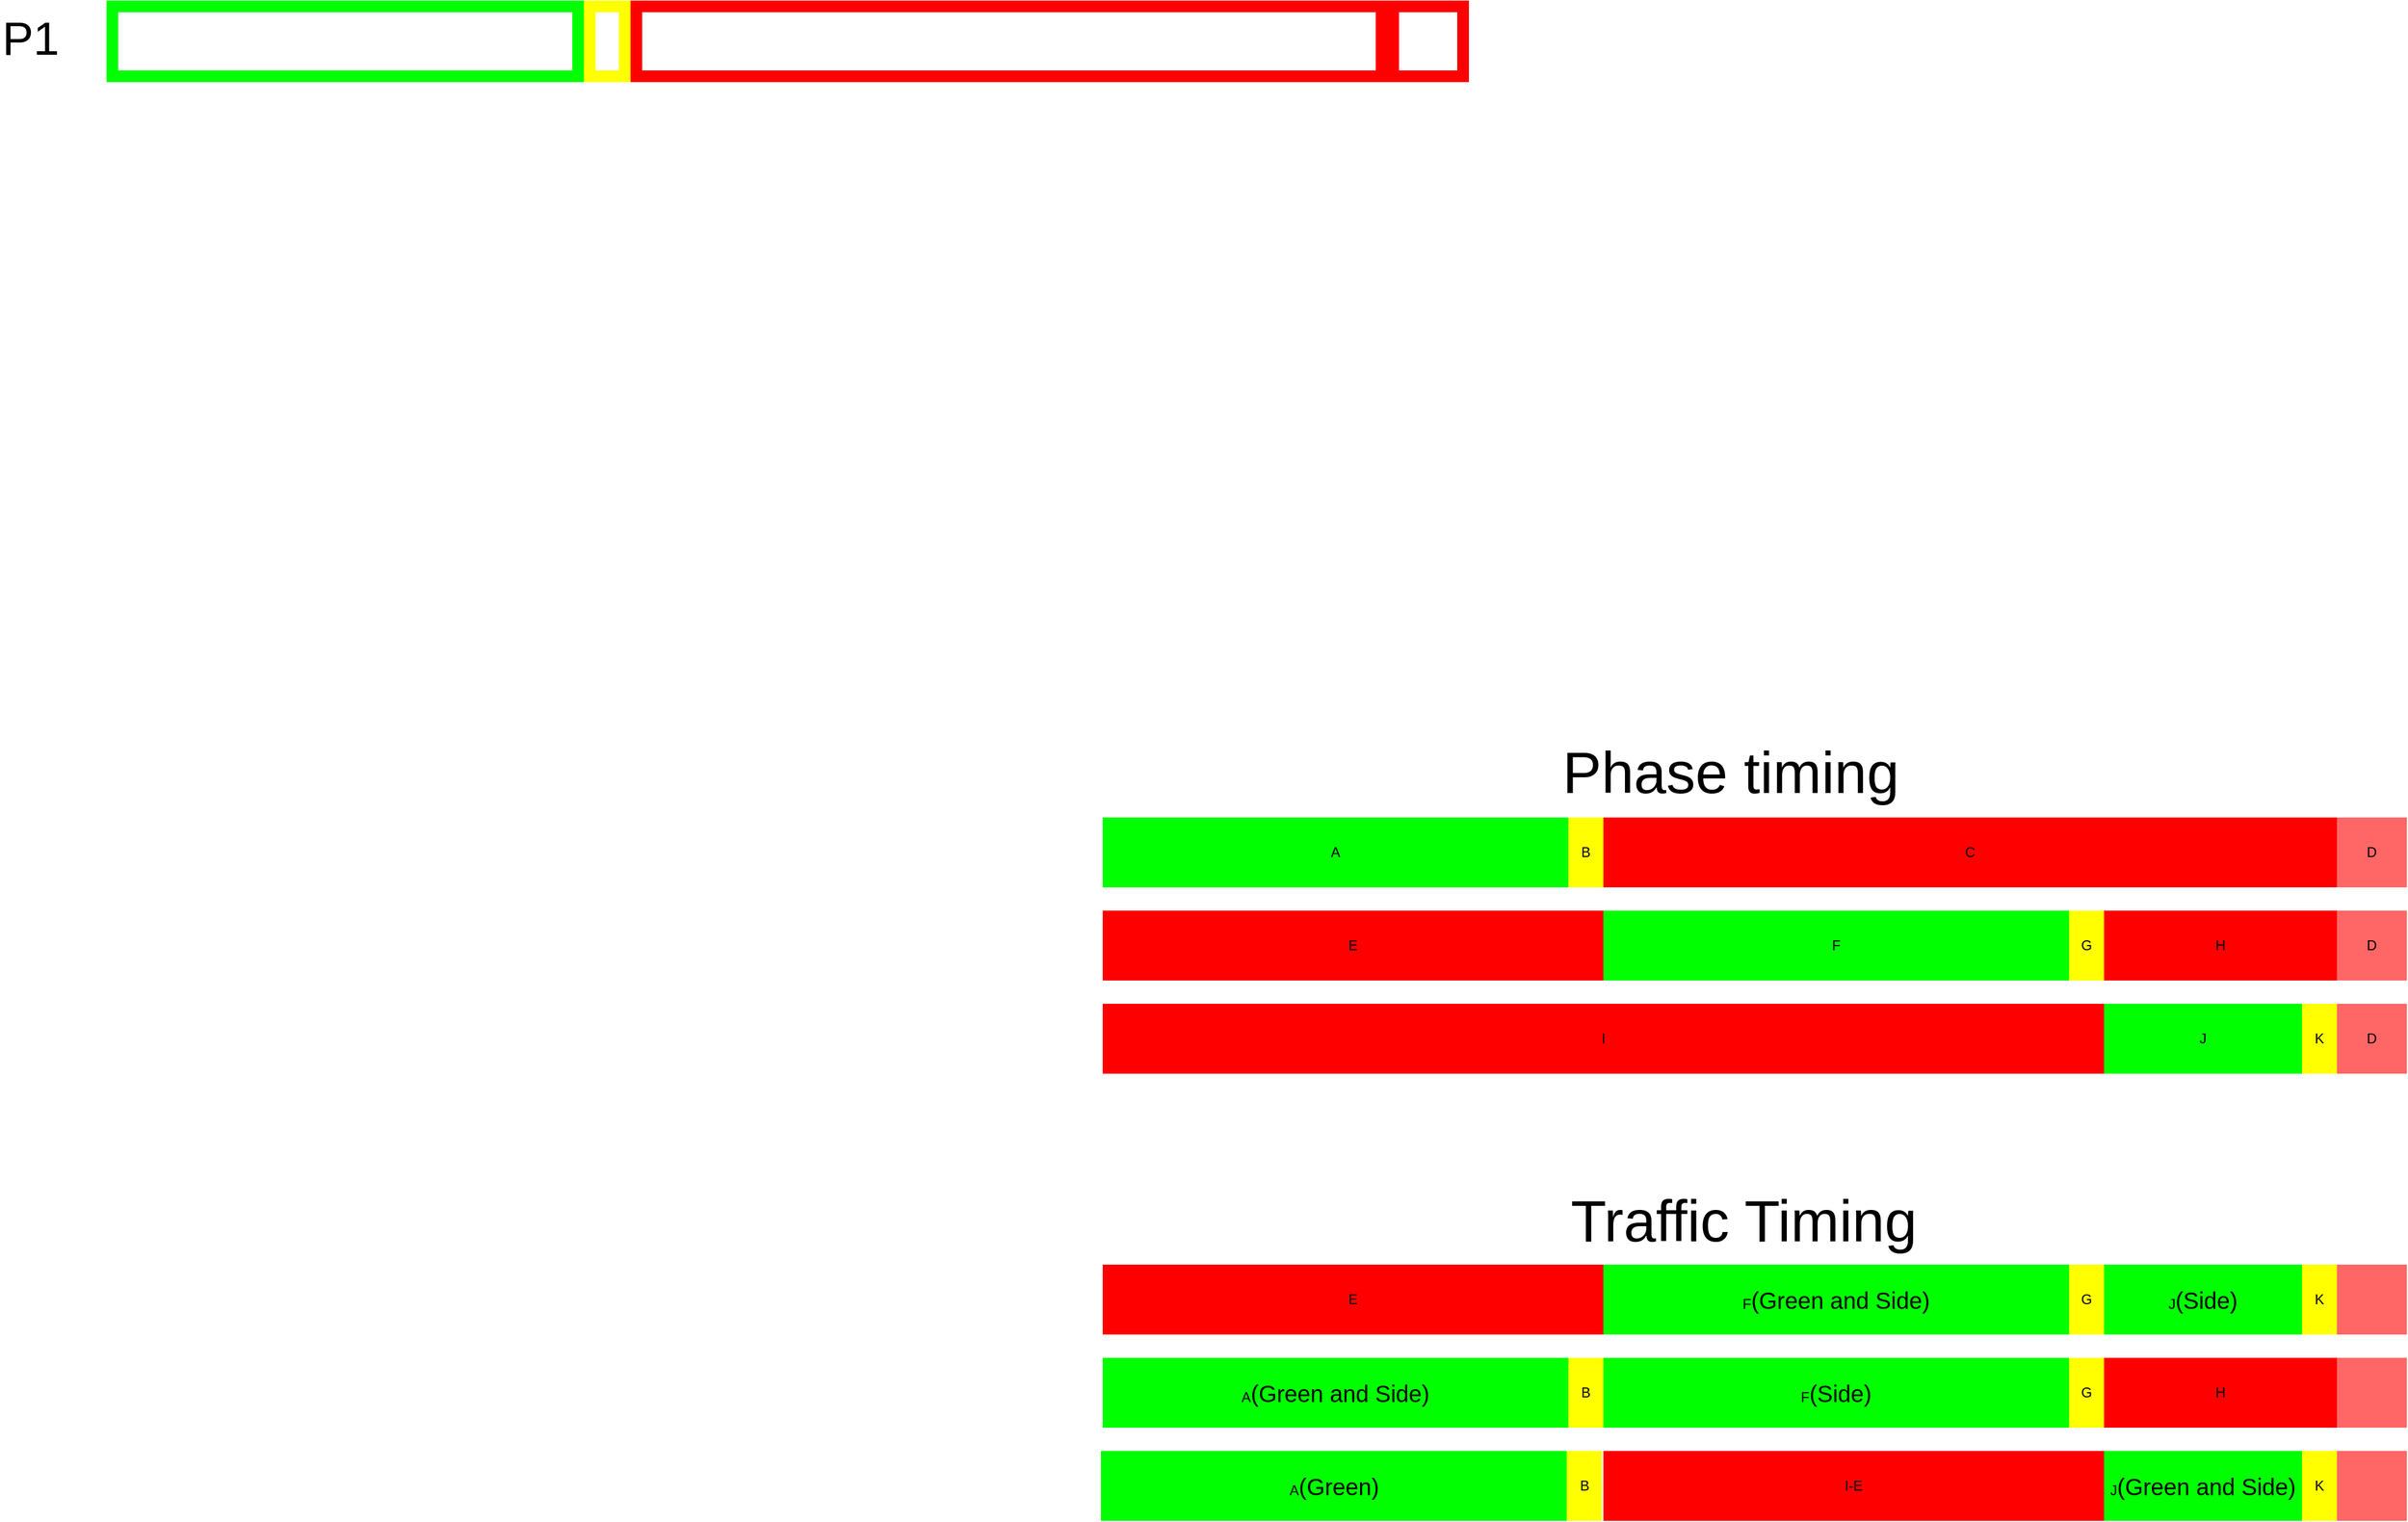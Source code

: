<mxfile version="11.1.2" type="github"><diagram id="0w2dL9vj3uTp30e920qt" name="Page-1"><mxGraphModel dx="5703" dy="4033" grid="1" gridSize="10" guides="1" tooltips="1" connect="1" arrows="1" fold="1" page="1" pageScale="1" pageWidth="850" pageHeight="1100" math="0" shadow="0"><root><mxCell id="0"/><mxCell id="1" parent="0"/><mxCell id="G0FarbOGDAQVH8VWwanJ-4" value="A" style="rounded=0;whiteSpace=wrap;html=1;shadow=0;strokeColor=none;fillColor=#00FF00;strokeWidth=10;" parent="1" vertex="1"><mxGeometry x="-2550" y="-1504" width="400" height="60" as="geometry"/></mxCell><mxCell id="G0FarbOGDAQVH8VWwanJ-5" value="B" style="rounded=0;whiteSpace=wrap;html=1;shadow=0;strokeColor=none;fillColor=#FFFF00;strokeWidth=10;" parent="1" vertex="1"><mxGeometry x="-2150" y="-1504" width="30" height="60" as="geometry"/></mxCell><mxCell id="G0FarbOGDAQVH8VWwanJ-6" value="C" style="rounded=0;whiteSpace=wrap;html=1;shadow=0;strokeColor=none;fillColor=#FF0000;strokeWidth=10;" parent="1" vertex="1"><mxGeometry x="-2120" y="-1504" width="630" height="60" as="geometry"/></mxCell><mxCell id="G0FarbOGDAQVH8VWwanJ-8" value="D" style="rounded=0;whiteSpace=wrap;html=1;shadow=0;strokeColor=none;fillColor=#FF6666;strokeWidth=10;direction=south;" parent="1" vertex="1"><mxGeometry x="-1490" y="-1504" width="60" height="60" as="geometry"/></mxCell><mxCell id="G0FarbOGDAQVH8VWwanJ-11" value="E" style="rounded=0;whiteSpace=wrap;html=1;shadow=0;strokeColor=none;fillColor=#FF0000;strokeWidth=10;" parent="1" vertex="1"><mxGeometry x="-2550" y="-1424" width="430" height="60" as="geometry"/></mxCell><mxCell id="G0FarbOGDAQVH8VWwanJ-12" value="F" style="rounded=0;whiteSpace=wrap;html=1;shadow=0;strokeColor=none;fillColor=#00FF00;strokeWidth=10;" parent="1" vertex="1"><mxGeometry x="-2120" y="-1424" width="400" height="60" as="geometry"/></mxCell><mxCell id="G0FarbOGDAQVH8VWwanJ-13" value="G" style="rounded=0;whiteSpace=wrap;html=1;shadow=0;strokeColor=none;fillColor=#FFFF00;strokeWidth=10;" parent="1" vertex="1"><mxGeometry x="-1720" y="-1424" width="30" height="60" as="geometry"/></mxCell><mxCell id="G0FarbOGDAQVH8VWwanJ-14" value="D" style="rounded=0;whiteSpace=wrap;html=1;shadow=0;strokeColor=none;fillColor=#FF6666;strokeWidth=10;" parent="1" vertex="1"><mxGeometry x="-1490" y="-1424" width="60" height="60" as="geometry"/></mxCell><mxCell id="G0FarbOGDAQVH8VWwanJ-16" value="I" style="rounded=0;whiteSpace=wrap;html=1;shadow=0;strokeColor=none;fillColor=#FF0000;strokeWidth=10;" parent="1" vertex="1"><mxGeometry x="-2550" y="-1344" width="860" height="60" as="geometry"/></mxCell><mxCell id="G0FarbOGDAQVH8VWwanJ-17" value="J" style="rounded=0;whiteSpace=wrap;html=1;shadow=0;strokeColor=none;fillColor=#00FF00;strokeWidth=10;" parent="1" vertex="1"><mxGeometry x="-1690" y="-1344" width="170" height="60" as="geometry"/></mxCell><mxCell id="G0FarbOGDAQVH8VWwanJ-19" value="K" style="rounded=0;whiteSpace=wrap;html=1;shadow=0;strokeColor=none;fillColor=#FFFF00;strokeWidth=10;" parent="1" vertex="1"><mxGeometry x="-1520" y="-1344" width="30" height="60" as="geometry"/></mxCell><mxCell id="G0FarbOGDAQVH8VWwanJ-20" value="D" style="rounded=0;whiteSpace=wrap;html=1;shadow=0;strokeColor=none;fillColor=#FF6666;strokeWidth=10;" parent="1" vertex="1"><mxGeometry x="-1490" y="-1344" width="60" height="60" as="geometry"/></mxCell><mxCell id="AsPxZZA3I7jjCgH2tbaV-1" value="&lt;font style=&quot;font-size: 50px&quot;&gt;Phase timing&lt;/font&gt;" style="text;html=1;resizable=0;points=[];autosize=1;align=left;verticalAlign=top;spacingTop=-4;" parent="1" vertex="1"><mxGeometry x="-2157" y="-1575" width="300" height="30" as="geometry"/></mxCell><mxCell id="crBLaOhHeke4Jd5zosR6-1" value="" style="rounded=0;whiteSpace=wrap;html=1;shadow=0;strokeColor=#00FF00;fillColor=#ffffff;strokeWidth=10;" vertex="1" parent="1"><mxGeometry x="-3400.5" y="-2200.5" width="400" height="60" as="geometry"/></mxCell><mxCell id="crBLaOhHeke4Jd5zosR6-2" value="" style="rounded=0;whiteSpace=wrap;html=1;shadow=0;strokeColor=#FFFF00;fillColor=#ffffff;strokeWidth=10;" vertex="1" parent="1"><mxGeometry x="-2990.5" y="-2200.5" width="30" height="60" as="geometry"/></mxCell><mxCell id="crBLaOhHeke4Jd5zosR6-3" value="" style="rounded=0;whiteSpace=wrap;html=1;shadow=0;strokeColor=#FF0000;fillColor=#ffffff;strokeWidth=10;" vertex="1" parent="1"><mxGeometry x="-2950.5" y="-2200.5" width="640" height="60" as="geometry"/></mxCell><mxCell id="crBLaOhHeke4Jd5zosR6-4" value="" style="rounded=0;whiteSpace=wrap;html=1;shadow=0;strokeColor=#FF0000;fillColor=#ffffff;strokeWidth=10;" vertex="1" parent="1"><mxGeometry x="-2300.5" y="-2200.5" width="60" height="60" as="geometry"/></mxCell><mxCell id="crBLaOhHeke4Jd5zosR6-5" value="&lt;font style=&quot;font-size: 40px&quot;&gt;P1&lt;/font&gt;" style="text;html=1;resizable=0;points=[];autosize=1;align=left;verticalAlign=top;spacingTop=-4;" vertex="1" parent="1"><mxGeometry x="-3497" y="-2200.5" width="60" height="30" as="geometry"/></mxCell><mxCell id="crBLaOhHeke4Jd5zosR6-30" value="&lt;font style=&quot;font-size: 50px&quot;&gt;Traffic Timing&lt;/font&gt;" style="text;html=1;resizable=0;points=[];autosize=1;align=left;verticalAlign=top;spacingTop=-4;" vertex="1" parent="1"><mxGeometry x="-2150" y="-1190" width="310" height="30" as="geometry"/></mxCell><mxCell id="crBLaOhHeke4Jd5zosR6-36" value="H" style="rounded=0;whiteSpace=wrap;html=1;shadow=0;strokeColor=none;fillColor=#FF0000;strokeWidth=10;" vertex="1" parent="1"><mxGeometry x="-1690" y="-1424" width="200" height="60" as="geometry"/></mxCell><mxCell id="crBLaOhHeke4Jd5zosR6-41" value="" style="rounded=0;whiteSpace=wrap;html=1;shadow=0;strokeColor=none;fillColor=#FF6666;strokeWidth=10;direction=south;" vertex="1" parent="1"><mxGeometry x="-1490" y="-1120" width="60" height="60" as="geometry"/></mxCell><mxCell id="crBLaOhHeke4Jd5zosR6-43" value="F&lt;font style=&quot;font-size: 20px&quot;&gt;(Side)&lt;/font&gt;" style="rounded=0;whiteSpace=wrap;html=1;shadow=0;strokeColor=none;fillColor=#00FF00;strokeWidth=10;" vertex="1" parent="1"><mxGeometry x="-2120" y="-1040" width="400" height="60" as="geometry"/></mxCell><mxCell id="crBLaOhHeke4Jd5zosR6-44" value="G" style="rounded=0;whiteSpace=wrap;html=1;shadow=0;strokeColor=none;fillColor=#FFFF00;strokeWidth=10;" vertex="1" parent="1"><mxGeometry x="-1720" y="-1040" width="30" height="60" as="geometry"/></mxCell><mxCell id="crBLaOhHeke4Jd5zosR6-45" value="" style="rounded=0;whiteSpace=wrap;html=1;shadow=0;strokeColor=none;fillColor=#FF6666;strokeWidth=10;" vertex="1" parent="1"><mxGeometry x="-1490" y="-1040" width="60" height="60" as="geometry"/></mxCell><mxCell id="crBLaOhHeke4Jd5zosR6-47" value="J&lt;font style=&quot;font-size: 20px&quot;&gt;(Green and Side)&lt;/font&gt;" style="rounded=0;whiteSpace=wrap;html=1;shadow=0;strokeColor=none;fillColor=#00FF00;strokeWidth=10;" vertex="1" parent="1"><mxGeometry x="-1690" y="-960" width="170" height="60" as="geometry"/></mxCell><mxCell id="crBLaOhHeke4Jd5zosR6-48" value="K" style="rounded=0;whiteSpace=wrap;html=1;shadow=0;strokeColor=none;fillColor=#FFFF00;strokeWidth=10;" vertex="1" parent="1"><mxGeometry x="-1520" y="-960" width="30" height="60" as="geometry"/></mxCell><mxCell id="crBLaOhHeke4Jd5zosR6-49" value="" style="rounded=0;whiteSpace=wrap;html=1;shadow=0;strokeColor=none;fillColor=#FF6666;strokeWidth=10;" vertex="1" parent="1"><mxGeometry x="-1490" y="-960" width="60" height="60" as="geometry"/></mxCell><mxCell id="crBLaOhHeke4Jd5zosR6-50" value="H" style="rounded=0;whiteSpace=wrap;html=1;shadow=0;strokeColor=none;fillColor=#FF0000;strokeWidth=10;" vertex="1" parent="1"><mxGeometry x="-1690" y="-1040" width="200" height="60" as="geometry"/></mxCell><mxCell id="crBLaOhHeke4Jd5zosR6-51" value="E" style="rounded=0;whiteSpace=wrap;html=1;shadow=0;strokeColor=none;fillColor=#FF0000;strokeWidth=10;" vertex="1" parent="1"><mxGeometry x="-2550" y="-1120" width="430" height="60" as="geometry"/></mxCell><mxCell id="crBLaOhHeke4Jd5zosR6-52" value="F&lt;font style=&quot;font-size: 20px&quot;&gt;(Green and Side)&lt;/font&gt;" style="rounded=0;whiteSpace=wrap;html=1;shadow=0;strokeColor=none;fillColor=#00FF00;strokeWidth=10;" vertex="1" parent="1"><mxGeometry x="-2120" y="-1120" width="400" height="60" as="geometry"/></mxCell><mxCell id="crBLaOhHeke4Jd5zosR6-53" value="G" style="rounded=0;whiteSpace=wrap;html=1;shadow=0;strokeColor=none;fillColor=#FFFF00;strokeWidth=10;" vertex="1" parent="1"><mxGeometry x="-1720" y="-1120" width="30" height="60" as="geometry"/></mxCell><mxCell id="crBLaOhHeke4Jd5zosR6-55" value="J&lt;font style=&quot;font-size: 20px&quot;&gt;(Side)&lt;/font&gt;" style="rounded=0;whiteSpace=wrap;html=1;shadow=0;strokeColor=none;fillColor=#00FF00;strokeWidth=10;" vertex="1" parent="1"><mxGeometry x="-1690" y="-1120" width="170" height="60" as="geometry"/></mxCell><mxCell id="crBLaOhHeke4Jd5zosR6-56" value="K" style="rounded=0;whiteSpace=wrap;html=1;shadow=0;strokeColor=none;fillColor=#FFFF00;strokeWidth=10;" vertex="1" parent="1"><mxGeometry x="-1520" y="-1120" width="30" height="60" as="geometry"/></mxCell><mxCell id="crBLaOhHeke4Jd5zosR6-57" value="A&lt;font style=&quot;font-size: 20px&quot;&gt;(Green and Side)&lt;/font&gt;" style="rounded=0;whiteSpace=wrap;html=1;shadow=0;strokeColor=none;fillColor=#00FF00;strokeWidth=10;" vertex="1" parent="1"><mxGeometry x="-2550" y="-1040" width="400" height="60" as="geometry"/></mxCell><mxCell id="crBLaOhHeke4Jd5zosR6-58" value="B" style="rounded=0;whiteSpace=wrap;html=1;shadow=0;strokeColor=none;fillColor=#FFFF00;strokeWidth=10;" vertex="1" parent="1"><mxGeometry x="-2150" y="-1040" width="30" height="60" as="geometry"/></mxCell><mxCell id="crBLaOhHeke4Jd5zosR6-59" value="A&lt;font style=&quot;font-size: 20px&quot;&gt;(Green)&lt;/font&gt;" style="rounded=0;whiteSpace=wrap;html=1;shadow=0;strokeColor=none;fillColor=#00FF00;strokeWidth=10;" vertex="1" parent="1"><mxGeometry x="-2551.5" y="-960" width="400" height="60" as="geometry"/></mxCell><mxCell id="crBLaOhHeke4Jd5zosR6-60" value="B" style="rounded=0;whiteSpace=wrap;html=1;shadow=0;strokeColor=none;fillColor=#FFFF00;strokeWidth=10;" vertex="1" parent="1"><mxGeometry x="-2151.5" y="-960" width="30" height="60" as="geometry"/></mxCell><mxCell id="crBLaOhHeke4Jd5zosR6-61" value="I-E" style="rounded=0;whiteSpace=wrap;html=1;shadow=0;strokeColor=none;fillColor=#FF0000;strokeWidth=10;" vertex="1" parent="1"><mxGeometry x="-2120" y="-960" width="430" height="60" as="geometry"/></mxCell></root></mxGraphModel></diagram></mxfile>